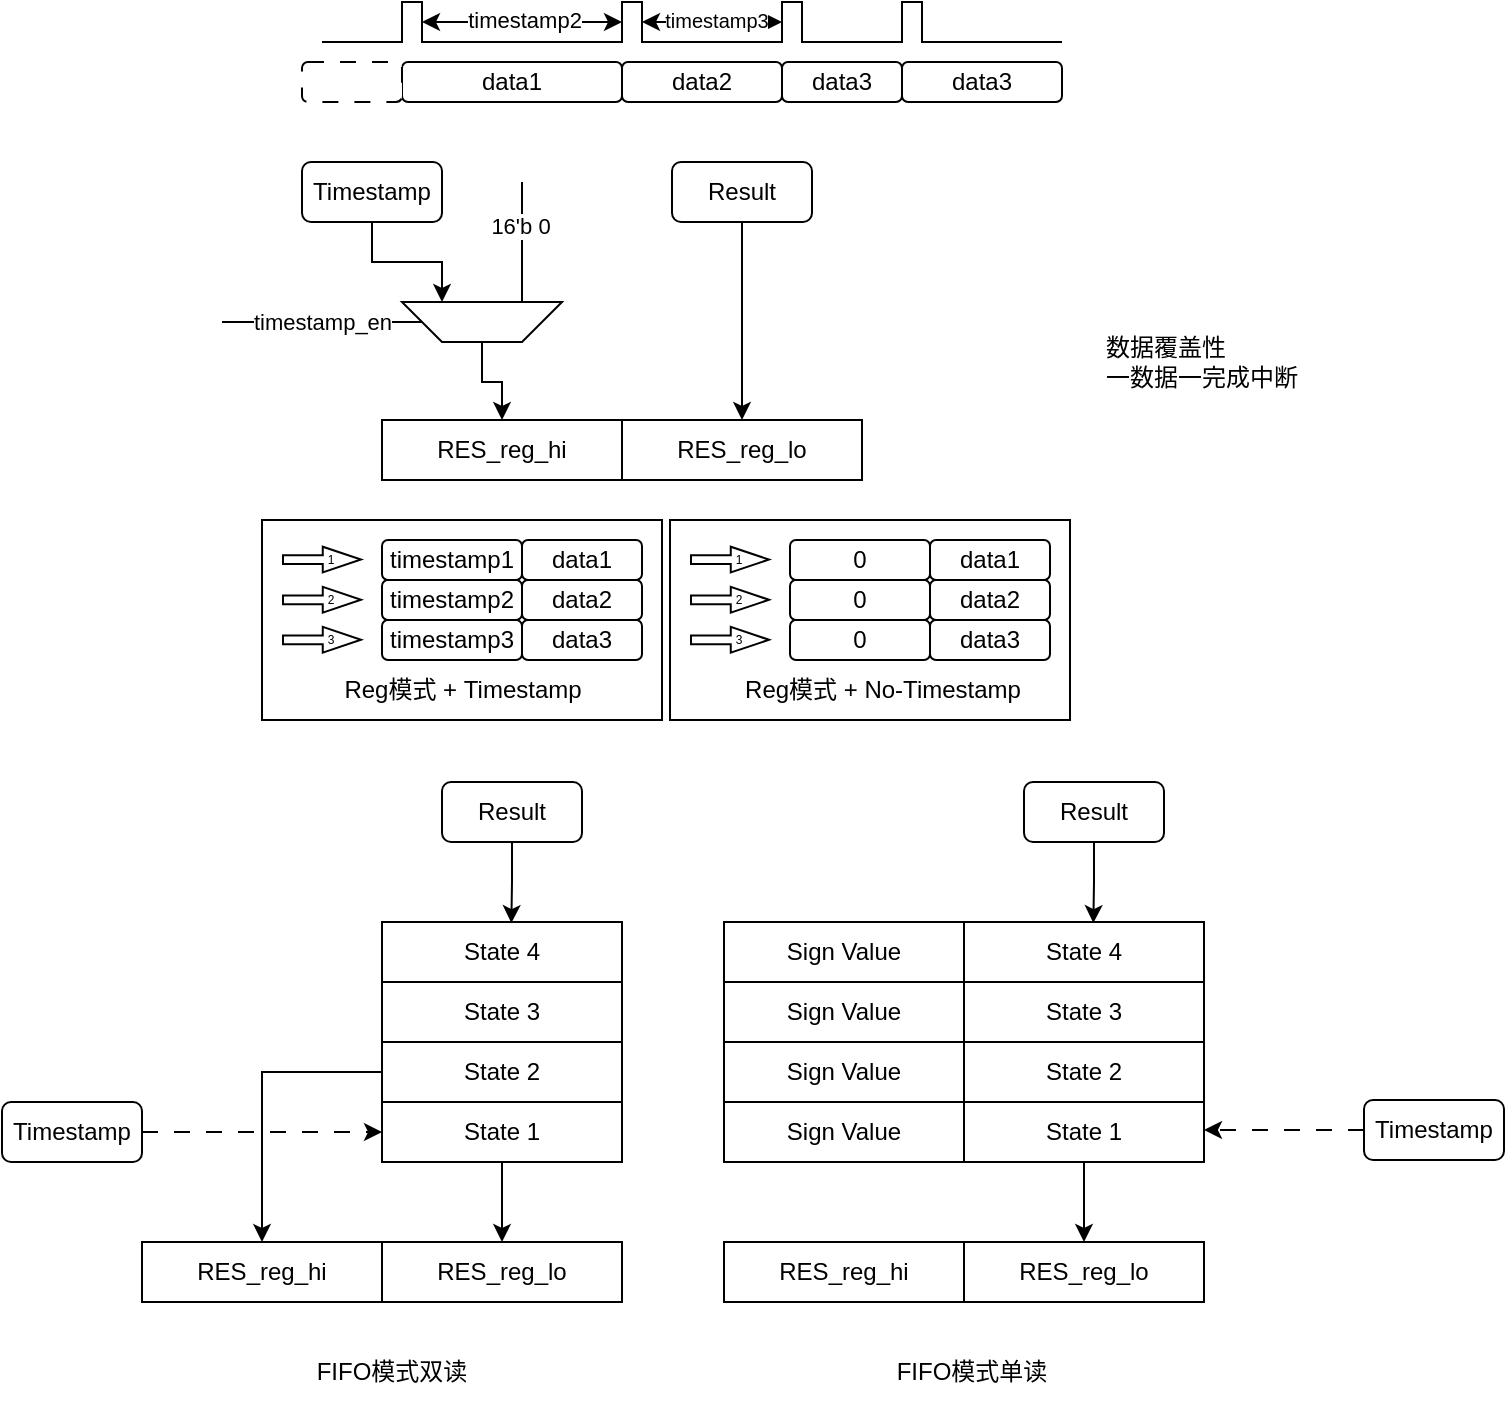 <mxfile version="28.1.2" pages="2">
  <diagram name="第 1 页" id="FtrDkGMrHZfgMd34NGMi">
    <mxGraphModel dx="782" dy="462" grid="1" gridSize="10" guides="1" tooltips="1" connect="1" arrows="1" fold="1" page="1" pageScale="1" pageWidth="827" pageHeight="1169" math="0" shadow="0">
      <root>
        <mxCell id="0" />
        <mxCell id="1" parent="0" />
        <mxCell id="uC3OOLj_UewbeE2SaVF0-59" value="" style="group" vertex="1" connectable="0" parent="1">
          <mxGeometry x="180" y="359" width="404" height="100" as="geometry" />
        </mxCell>
        <mxCell id="uC3OOLj_UewbeE2SaVF0-57" value="" style="rounded=0;whiteSpace=wrap;html=1;" vertex="1" parent="uC3OOLj_UewbeE2SaVF0-59">
          <mxGeometry x="204" width="200" height="100" as="geometry" />
        </mxCell>
        <mxCell id="uC3OOLj_UewbeE2SaVF0-55" value="" style="rounded=0;whiteSpace=wrap;html=1;" vertex="1" parent="uC3OOLj_UewbeE2SaVF0-59">
          <mxGeometry width="200" height="100" as="geometry" />
        </mxCell>
        <mxCell id="uC3OOLj_UewbeE2SaVF0-27" value="data1" style="rounded=1;whiteSpace=wrap;html=1;" vertex="1" parent="uC3OOLj_UewbeE2SaVF0-59">
          <mxGeometry x="130" y="10" width="60" height="20" as="geometry" />
        </mxCell>
        <mxCell id="uC3OOLj_UewbeE2SaVF0-28" value="timestamp1" style="rounded=1;whiteSpace=wrap;html=1;" vertex="1" parent="uC3OOLj_UewbeE2SaVF0-59">
          <mxGeometry x="60" y="10" width="70" height="20" as="geometry" />
        </mxCell>
        <mxCell id="uC3OOLj_UewbeE2SaVF0-29" value="data2" style="rounded=1;whiteSpace=wrap;html=1;" vertex="1" parent="uC3OOLj_UewbeE2SaVF0-59">
          <mxGeometry x="130" y="30" width="60" height="20" as="geometry" />
        </mxCell>
        <mxCell id="uC3OOLj_UewbeE2SaVF0-30" value="timestamp2" style="rounded=1;whiteSpace=wrap;html=1;" vertex="1" parent="uC3OOLj_UewbeE2SaVF0-59">
          <mxGeometry x="60" y="30" width="70" height="20" as="geometry" />
        </mxCell>
        <mxCell id="uC3OOLj_UewbeE2SaVF0-31" value="data3" style="rounded=1;whiteSpace=wrap;html=1;" vertex="1" parent="uC3OOLj_UewbeE2SaVF0-59">
          <mxGeometry x="130" y="50" width="60" height="20" as="geometry" />
        </mxCell>
        <mxCell id="uC3OOLj_UewbeE2SaVF0-32" value="timestamp3" style="rounded=1;whiteSpace=wrap;html=1;" vertex="1" parent="uC3OOLj_UewbeE2SaVF0-59">
          <mxGeometry x="60" y="50" width="70" height="20" as="geometry" />
        </mxCell>
        <mxCell id="uC3OOLj_UewbeE2SaVF0-35" value="" style="shape=flexArrow;endArrow=classic;html=1;rounded=0;width=4.386;endSize=6.04;endWidth=7.476;" edge="1" parent="uC3OOLj_UewbeE2SaVF0-59">
          <mxGeometry width="50" height="50" relative="1" as="geometry">
            <mxPoint x="10" y="19.78" as="sourcePoint" />
            <mxPoint x="50" y="19.78" as="targetPoint" />
          </mxGeometry>
        </mxCell>
        <mxCell id="uC3OOLj_UewbeE2SaVF0-36" value="&lt;font style=&quot;font-size: 6px;&quot;&gt;1&lt;/font&gt;" style="edgeLabel;html=1;align=center;verticalAlign=middle;resizable=0;points=[];labelBackgroundColor=none;" vertex="1" connectable="0" parent="uC3OOLj_UewbeE2SaVF0-35">
          <mxGeometry x="0.204" y="-1" relative="1" as="geometry">
            <mxPoint y="-3" as="offset" />
          </mxGeometry>
        </mxCell>
        <mxCell id="uC3OOLj_UewbeE2SaVF0-37" value="" style="shape=flexArrow;endArrow=classic;html=1;rounded=0;width=4.386;endSize=6.04;endWidth=7.476;" edge="1" parent="uC3OOLj_UewbeE2SaVF0-59">
          <mxGeometry width="50" height="50" relative="1" as="geometry">
            <mxPoint x="10" y="39.89" as="sourcePoint" />
            <mxPoint x="50" y="39.89" as="targetPoint" />
          </mxGeometry>
        </mxCell>
        <mxCell id="uC3OOLj_UewbeE2SaVF0-38" value="&lt;font style=&quot;font-size: 6px;&quot;&gt;2&lt;/font&gt;" style="edgeLabel;html=1;align=center;verticalAlign=middle;resizable=0;points=[];labelBackgroundColor=none;" vertex="1" connectable="0" parent="uC3OOLj_UewbeE2SaVF0-37">
          <mxGeometry x="0.204" y="-1" relative="1" as="geometry">
            <mxPoint y="-3" as="offset" />
          </mxGeometry>
        </mxCell>
        <mxCell id="uC3OOLj_UewbeE2SaVF0-40" value="" style="shape=flexArrow;endArrow=classic;html=1;rounded=0;width=4.386;endSize=6.04;endWidth=7.476;" edge="1" parent="uC3OOLj_UewbeE2SaVF0-59">
          <mxGeometry width="50" height="50" relative="1" as="geometry">
            <mxPoint x="10" y="59.89" as="sourcePoint" />
            <mxPoint x="50" y="59.89" as="targetPoint" />
          </mxGeometry>
        </mxCell>
        <mxCell id="uC3OOLj_UewbeE2SaVF0-41" value="&lt;font style=&quot;font-size: 6px;&quot;&gt;3&lt;/font&gt;" style="edgeLabel;html=1;align=center;verticalAlign=middle;resizable=0;points=[];labelBackgroundColor=none;" vertex="1" connectable="0" parent="uC3OOLj_UewbeE2SaVF0-40">
          <mxGeometry x="0.204" y="-1" relative="1" as="geometry">
            <mxPoint y="-3" as="offset" />
          </mxGeometry>
        </mxCell>
        <mxCell id="uC3OOLj_UewbeE2SaVF0-43" value="data1" style="rounded=1;whiteSpace=wrap;html=1;" vertex="1" parent="uC3OOLj_UewbeE2SaVF0-59">
          <mxGeometry x="334" y="10" width="60" height="20" as="geometry" />
        </mxCell>
        <mxCell id="uC3OOLj_UewbeE2SaVF0-44" value="0" style="rounded=1;whiteSpace=wrap;html=1;" vertex="1" parent="uC3OOLj_UewbeE2SaVF0-59">
          <mxGeometry x="264" y="10" width="70" height="20" as="geometry" />
        </mxCell>
        <mxCell id="uC3OOLj_UewbeE2SaVF0-45" value="data2" style="rounded=1;whiteSpace=wrap;html=1;" vertex="1" parent="uC3OOLj_UewbeE2SaVF0-59">
          <mxGeometry x="334" y="30" width="60" height="20" as="geometry" />
        </mxCell>
        <mxCell id="uC3OOLj_UewbeE2SaVF0-46" value="0" style="rounded=1;whiteSpace=wrap;html=1;" vertex="1" parent="uC3OOLj_UewbeE2SaVF0-59">
          <mxGeometry x="264" y="30" width="70" height="20" as="geometry" />
        </mxCell>
        <mxCell id="uC3OOLj_UewbeE2SaVF0-47" value="data3" style="rounded=1;whiteSpace=wrap;html=1;" vertex="1" parent="uC3OOLj_UewbeE2SaVF0-59">
          <mxGeometry x="334" y="50" width="60" height="20" as="geometry" />
        </mxCell>
        <mxCell id="uC3OOLj_UewbeE2SaVF0-48" value="0" style="rounded=1;whiteSpace=wrap;html=1;" vertex="1" parent="uC3OOLj_UewbeE2SaVF0-59">
          <mxGeometry x="264" y="50" width="70" height="20" as="geometry" />
        </mxCell>
        <mxCell id="uC3OOLj_UewbeE2SaVF0-49" value="" style="shape=flexArrow;endArrow=classic;html=1;rounded=0;width=4.386;endSize=6.04;endWidth=7.476;" edge="1" parent="uC3OOLj_UewbeE2SaVF0-59">
          <mxGeometry width="50" height="50" relative="1" as="geometry">
            <mxPoint x="214" y="19.78" as="sourcePoint" />
            <mxPoint x="254" y="19.78" as="targetPoint" />
          </mxGeometry>
        </mxCell>
        <mxCell id="uC3OOLj_UewbeE2SaVF0-50" value="&lt;font style=&quot;font-size: 6px;&quot;&gt;1&lt;/font&gt;" style="edgeLabel;html=1;align=center;verticalAlign=middle;resizable=0;points=[];labelBackgroundColor=none;" vertex="1" connectable="0" parent="uC3OOLj_UewbeE2SaVF0-49">
          <mxGeometry x="0.204" y="-1" relative="1" as="geometry">
            <mxPoint y="-3" as="offset" />
          </mxGeometry>
        </mxCell>
        <mxCell id="uC3OOLj_UewbeE2SaVF0-51" value="" style="shape=flexArrow;endArrow=classic;html=1;rounded=0;width=4.386;endSize=6.04;endWidth=7.476;" edge="1" parent="uC3OOLj_UewbeE2SaVF0-59">
          <mxGeometry width="50" height="50" relative="1" as="geometry">
            <mxPoint x="214" y="39.89" as="sourcePoint" />
            <mxPoint x="254" y="39.89" as="targetPoint" />
          </mxGeometry>
        </mxCell>
        <mxCell id="uC3OOLj_UewbeE2SaVF0-52" value="&lt;font style=&quot;font-size: 6px;&quot;&gt;2&lt;/font&gt;" style="edgeLabel;html=1;align=center;verticalAlign=middle;resizable=0;points=[];labelBackgroundColor=none;" vertex="1" connectable="0" parent="uC3OOLj_UewbeE2SaVF0-51">
          <mxGeometry x="0.204" y="-1" relative="1" as="geometry">
            <mxPoint y="-3" as="offset" />
          </mxGeometry>
        </mxCell>
        <mxCell id="uC3OOLj_UewbeE2SaVF0-53" value="" style="shape=flexArrow;endArrow=classic;html=1;rounded=0;width=4.386;endSize=6.04;endWidth=7.476;" edge="1" parent="uC3OOLj_UewbeE2SaVF0-59">
          <mxGeometry width="50" height="50" relative="1" as="geometry">
            <mxPoint x="214" y="59.89" as="sourcePoint" />
            <mxPoint x="254" y="59.89" as="targetPoint" />
          </mxGeometry>
        </mxCell>
        <mxCell id="uC3OOLj_UewbeE2SaVF0-54" value="&lt;font style=&quot;font-size: 6px;&quot;&gt;3&lt;/font&gt;" style="edgeLabel;html=1;align=center;verticalAlign=middle;resizable=0;points=[];labelBackgroundColor=none;" vertex="1" connectable="0" parent="uC3OOLj_UewbeE2SaVF0-53">
          <mxGeometry x="0.204" y="-1" relative="1" as="geometry">
            <mxPoint y="-3" as="offset" />
          </mxGeometry>
        </mxCell>
        <mxCell id="uC3OOLj_UewbeE2SaVF0-56" value="Reg模式 + Timestamp" style="text;html=1;align=center;verticalAlign=middle;resizable=0;points=[];autosize=1;strokeColor=none;fillColor=none;" vertex="1" parent="uC3OOLj_UewbeE2SaVF0-59">
          <mxGeometry x="30" y="70" width="140" height="30" as="geometry" />
        </mxCell>
        <mxCell id="uC3OOLj_UewbeE2SaVF0-58" value="Reg模式 + No-Timestamp" style="text;html=1;align=center;verticalAlign=middle;resizable=0;points=[];autosize=1;strokeColor=none;fillColor=none;" vertex="1" parent="uC3OOLj_UewbeE2SaVF0-59">
          <mxGeometry x="230" y="70" width="160" height="30" as="geometry" />
        </mxCell>
        <mxCell id="uC3OOLj_UewbeE2SaVF0-60" value="" style="group" vertex="1" connectable="0" parent="1">
          <mxGeometry x="200" y="100" width="380" height="50" as="geometry" />
        </mxCell>
        <mxCell id="uC3OOLj_UewbeE2SaVF0-19" value="data1" style="rounded=1;whiteSpace=wrap;html=1;" vertex="1" parent="uC3OOLj_UewbeE2SaVF0-60">
          <mxGeometry x="50" y="30" width="110" height="20" as="geometry" />
        </mxCell>
        <mxCell id="uC3OOLj_UewbeE2SaVF0-20" value="data2" style="rounded=1;whiteSpace=wrap;html=1;" vertex="1" parent="uC3OOLj_UewbeE2SaVF0-60">
          <mxGeometry x="160" y="30" width="80" height="20" as="geometry" />
        </mxCell>
        <mxCell id="uC3OOLj_UewbeE2SaVF0-21" value="data3" style="rounded=1;whiteSpace=wrap;html=1;" vertex="1" parent="uC3OOLj_UewbeE2SaVF0-60">
          <mxGeometry x="240" y="30" width="60" height="20" as="geometry" />
        </mxCell>
        <mxCell id="uC3OOLj_UewbeE2SaVF0-22" value="&lt;div&gt;data3&lt;/div&gt;" style="rounded=1;whiteSpace=wrap;html=1;" vertex="1" parent="uC3OOLj_UewbeE2SaVF0-60">
          <mxGeometry x="300" y="30" width="80" height="20" as="geometry" />
        </mxCell>
        <mxCell id="uC3OOLj_UewbeE2SaVF0-23" value="" style="endArrow=none;html=1;rounded=0;" edge="1" parent="uC3OOLj_UewbeE2SaVF0-60">
          <mxGeometry width="50" height="50" relative="1" as="geometry">
            <mxPoint x="10" y="20" as="sourcePoint" />
            <mxPoint x="380" y="20" as="targetPoint" />
            <Array as="points">
              <mxPoint x="50" y="20" />
              <mxPoint x="50" />
              <mxPoint x="60" />
              <mxPoint x="60" y="20" />
              <mxPoint x="160" y="20" />
              <mxPoint x="160" />
              <mxPoint x="170" />
              <mxPoint x="170" y="20" />
              <mxPoint x="240" y="20" />
              <mxPoint x="240" />
              <mxPoint x="250" />
              <mxPoint x="250" y="20" />
              <mxPoint x="300" y="20" />
              <mxPoint x="300" />
              <mxPoint x="310" />
              <mxPoint x="310" y="20" />
            </Array>
          </mxGeometry>
        </mxCell>
        <mxCell id="uC3OOLj_UewbeE2SaVF0-24" value="" style="rounded=1;whiteSpace=wrap;html=1;dashed=1;dashPattern=8 8;" vertex="1" parent="uC3OOLj_UewbeE2SaVF0-60">
          <mxGeometry y="30" width="50" height="20" as="geometry" />
        </mxCell>
        <mxCell id="uC3OOLj_UewbeE2SaVF0-25" value="" style="endArrow=classic;startArrow=classic;html=1;rounded=0;" edge="1" parent="uC3OOLj_UewbeE2SaVF0-60">
          <mxGeometry width="50" height="50" relative="1" as="geometry">
            <mxPoint x="60" y="10" as="sourcePoint" />
            <mxPoint x="160" y="10" as="targetPoint" />
          </mxGeometry>
        </mxCell>
        <mxCell id="uC3OOLj_UewbeE2SaVF0-26" value="timestamp2" style="edgeLabel;html=1;align=center;verticalAlign=middle;resizable=0;points=[];" vertex="1" connectable="0" parent="uC3OOLj_UewbeE2SaVF0-25">
          <mxGeometry x="0.084" relative="1" as="geometry">
            <mxPoint x="-3" y="-1" as="offset" />
          </mxGeometry>
        </mxCell>
        <mxCell id="uC3OOLj_UewbeE2SaVF0-33" value="" style="endArrow=classic;startArrow=classic;html=1;rounded=0;" edge="1" parent="uC3OOLj_UewbeE2SaVF0-60">
          <mxGeometry width="50" height="50" relative="1" as="geometry">
            <mxPoint x="170" y="10" as="sourcePoint" />
            <mxPoint x="240" y="10" as="targetPoint" />
            <Array as="points">
              <mxPoint x="210" y="10" />
            </Array>
          </mxGeometry>
        </mxCell>
        <mxCell id="uC3OOLj_UewbeE2SaVF0-34" value="&lt;font style=&quot;font-size: 10px;&quot;&gt;timestamp3&lt;/font&gt;" style="edgeLabel;html=1;align=center;verticalAlign=middle;resizable=0;points=[];" vertex="1" connectable="0" parent="uC3OOLj_UewbeE2SaVF0-33">
          <mxGeometry x="0.084" relative="1" as="geometry">
            <mxPoint x="-1" y="-1" as="offset" />
          </mxGeometry>
        </mxCell>
        <mxCell id="uC3OOLj_UewbeE2SaVF0-61" value="&lt;div&gt;RES_reg_hi&lt;/div&gt;" style="rounded=0;whiteSpace=wrap;html=1;" vertex="1" parent="1">
          <mxGeometry x="240" y="309" width="120" height="30" as="geometry" />
        </mxCell>
        <mxCell id="uC3OOLj_UewbeE2SaVF0-62" value="&lt;div&gt;RES_reg_lo&lt;/div&gt;" style="rounded=0;whiteSpace=wrap;html=1;" vertex="1" parent="1">
          <mxGeometry x="360" y="309" width="120" height="30" as="geometry" />
        </mxCell>
        <mxCell id="uC3OOLj_UewbeE2SaVF0-68" style="edgeStyle=orthogonalEdgeStyle;rounded=0;orthogonalLoop=1;jettySize=auto;html=1;entryX=0.75;entryY=1;entryDx=0;entryDy=0;" edge="1" parent="1" source="uC3OOLj_UewbeE2SaVF0-64" target="uC3OOLj_UewbeE2SaVF0-67">
          <mxGeometry relative="1" as="geometry" />
        </mxCell>
        <mxCell id="uC3OOLj_UewbeE2SaVF0-64" value="Timestamp" style="rounded=1;whiteSpace=wrap;html=1;" vertex="1" parent="1">
          <mxGeometry x="200" y="180" width="70" height="30" as="geometry" />
        </mxCell>
        <mxCell id="uC3OOLj_UewbeE2SaVF0-77" style="edgeStyle=orthogonalEdgeStyle;rounded=0;orthogonalLoop=1;jettySize=auto;html=1;entryX=0.5;entryY=0;entryDx=0;entryDy=0;" edge="1" parent="1" source="uC3OOLj_UewbeE2SaVF0-66" target="uC3OOLj_UewbeE2SaVF0-62">
          <mxGeometry relative="1" as="geometry" />
        </mxCell>
        <mxCell id="uC3OOLj_UewbeE2SaVF0-66" value="Result" style="rounded=1;whiteSpace=wrap;html=1;" vertex="1" parent="1">
          <mxGeometry x="385" y="180" width="70" height="30" as="geometry" />
        </mxCell>
        <mxCell id="uC3OOLj_UewbeE2SaVF0-71" style="edgeStyle=orthogonalEdgeStyle;rounded=0;orthogonalLoop=1;jettySize=auto;html=1;entryX=0.5;entryY=0;entryDx=0;entryDy=0;" edge="1" parent="1" source="uC3OOLj_UewbeE2SaVF0-67" target="uC3OOLj_UewbeE2SaVF0-61">
          <mxGeometry relative="1" as="geometry" />
        </mxCell>
        <mxCell id="uC3OOLj_UewbeE2SaVF0-67" value="" style="shape=trapezoid;perimeter=trapezoidPerimeter;whiteSpace=wrap;html=1;fixedSize=1;rotation=-180;" vertex="1" parent="1">
          <mxGeometry x="250" y="250" width="80" height="20" as="geometry" />
        </mxCell>
        <mxCell id="uC3OOLj_UewbeE2SaVF0-69" value="" style="endArrow=none;html=1;rounded=0;exitX=0.25;exitY=1;exitDx=0;exitDy=0;" edge="1" parent="1" source="uC3OOLj_UewbeE2SaVF0-67">
          <mxGeometry width="50" height="50" relative="1" as="geometry">
            <mxPoint x="280" y="240" as="sourcePoint" />
            <mxPoint x="310" y="190" as="targetPoint" />
          </mxGeometry>
        </mxCell>
        <mxCell id="uC3OOLj_UewbeE2SaVF0-70" value="16&#39;b 0" style="edgeLabel;html=1;align=center;verticalAlign=middle;resizable=0;points=[];" vertex="1" connectable="0" parent="uC3OOLj_UewbeE2SaVF0-69">
          <mxGeometry x="0.273" y="1" relative="1" as="geometry">
            <mxPoint as="offset" />
          </mxGeometry>
        </mxCell>
        <mxCell id="uC3OOLj_UewbeE2SaVF0-72" value="" style="endArrow=none;html=1;rounded=0;entryX=1;entryY=0.5;entryDx=0;entryDy=0;" edge="1" parent="1" target="uC3OOLj_UewbeE2SaVF0-67">
          <mxGeometry width="50" height="50" relative="1" as="geometry">
            <mxPoint x="160" y="260" as="sourcePoint" />
            <mxPoint x="310" y="270" as="targetPoint" />
          </mxGeometry>
        </mxCell>
        <mxCell id="uC3OOLj_UewbeE2SaVF0-73" value="timestamp_en" style="edgeLabel;html=1;align=center;verticalAlign=middle;resizable=0;points=[];" vertex="1" connectable="0" parent="uC3OOLj_UewbeE2SaVF0-72">
          <mxGeometry x="-0.19" y="-1" relative="1" as="geometry">
            <mxPoint x="9" y="-1" as="offset" />
          </mxGeometry>
        </mxCell>
        <mxCell id="uC3OOLj_UewbeE2SaVF0-78" value="&lt;div&gt;数据覆盖性&lt;/div&gt;&lt;div&gt;一数据一完成中断&lt;/div&gt;" style="text;html=1;align=left;verticalAlign=middle;resizable=0;points=[];autosize=1;strokeColor=none;fillColor=none;" vertex="1" parent="1">
          <mxGeometry x="600" y="260" width="120" height="40" as="geometry" />
        </mxCell>
        <mxCell id="uC3OOLj_UewbeE2SaVF0-79" value="State 4" style="rounded=0;whiteSpace=wrap;html=1;" vertex="1" parent="1">
          <mxGeometry x="240" y="560" width="120" height="30" as="geometry" />
        </mxCell>
        <mxCell id="uC3OOLj_UewbeE2SaVF0-80" value="State 3" style="rounded=0;whiteSpace=wrap;html=1;" vertex="1" parent="1">
          <mxGeometry x="240" y="590" width="120" height="30" as="geometry" />
        </mxCell>
        <mxCell id="uC3OOLj_UewbeE2SaVF0-87" style="edgeStyle=orthogonalEdgeStyle;rounded=0;orthogonalLoop=1;jettySize=auto;html=1;entryX=0.5;entryY=0;entryDx=0;entryDy=0;" edge="1" parent="1" source="uC3OOLj_UewbeE2SaVF0-81" target="uC3OOLj_UewbeE2SaVF0-84">
          <mxGeometry relative="1" as="geometry">
            <Array as="points">
              <mxPoint x="180" y="635" />
            </Array>
          </mxGeometry>
        </mxCell>
        <mxCell id="uC3OOLj_UewbeE2SaVF0-81" value="State 2" style="rounded=0;whiteSpace=wrap;html=1;" vertex="1" parent="1">
          <mxGeometry x="240" y="620" width="120" height="30" as="geometry" />
        </mxCell>
        <mxCell id="uC3OOLj_UewbeE2SaVF0-88" style="edgeStyle=orthogonalEdgeStyle;rounded=0;orthogonalLoop=1;jettySize=auto;html=1;entryX=0.5;entryY=0;entryDx=0;entryDy=0;" edge="1" parent="1" source="uC3OOLj_UewbeE2SaVF0-82" target="uC3OOLj_UewbeE2SaVF0-83">
          <mxGeometry relative="1" as="geometry" />
        </mxCell>
        <mxCell id="uC3OOLj_UewbeE2SaVF0-82" value="State 1" style="rounded=0;whiteSpace=wrap;html=1;" vertex="1" parent="1">
          <mxGeometry x="240" y="650" width="120" height="30" as="geometry" />
        </mxCell>
        <mxCell id="uC3OOLj_UewbeE2SaVF0-83" value="&lt;div&gt;RES_reg_lo&lt;/div&gt;" style="rounded=0;whiteSpace=wrap;html=1;" vertex="1" parent="1">
          <mxGeometry x="240" y="720" width="120" height="30" as="geometry" />
        </mxCell>
        <mxCell id="uC3OOLj_UewbeE2SaVF0-84" value="&lt;div&gt;RES_reg_hi&lt;/div&gt;" style="rounded=0;whiteSpace=wrap;html=1;" vertex="1" parent="1">
          <mxGeometry x="120" y="720" width="120" height="30" as="geometry" />
        </mxCell>
        <mxCell id="uC3OOLj_UewbeE2SaVF0-86" style="edgeStyle=orthogonalEdgeStyle;rounded=0;orthogonalLoop=1;jettySize=auto;html=1;entryX=0;entryY=0.5;entryDx=0;entryDy=0;dashed=1;dashPattern=8 8;" edge="1" parent="1" source="uC3OOLj_UewbeE2SaVF0-85" target="uC3OOLj_UewbeE2SaVF0-82">
          <mxGeometry relative="1" as="geometry" />
        </mxCell>
        <mxCell id="uC3OOLj_UewbeE2SaVF0-85" value="Timestamp" style="rounded=1;whiteSpace=wrap;html=1;" vertex="1" parent="1">
          <mxGeometry x="50" y="650" width="70" height="30" as="geometry" />
        </mxCell>
        <mxCell id="uC3OOLj_UewbeE2SaVF0-89" value="Result" style="rounded=1;whiteSpace=wrap;html=1;" vertex="1" parent="1">
          <mxGeometry x="270" y="490" width="70" height="30" as="geometry" />
        </mxCell>
        <mxCell id="uC3OOLj_UewbeE2SaVF0-90" style="edgeStyle=orthogonalEdgeStyle;rounded=0;orthogonalLoop=1;jettySize=auto;html=1;entryX=0.539;entryY=0.018;entryDx=0;entryDy=0;entryPerimeter=0;" edge="1" parent="1" source="uC3OOLj_UewbeE2SaVF0-89" target="uC3OOLj_UewbeE2SaVF0-79">
          <mxGeometry relative="1" as="geometry" />
        </mxCell>
        <mxCell id="uC3OOLj_UewbeE2SaVF0-91" value="State 4" style="rounded=0;whiteSpace=wrap;html=1;" vertex="1" parent="1">
          <mxGeometry x="531" y="560" width="120" height="30" as="geometry" />
        </mxCell>
        <mxCell id="uC3OOLj_UewbeE2SaVF0-92" value="State 3" style="rounded=0;whiteSpace=wrap;html=1;" vertex="1" parent="1">
          <mxGeometry x="531" y="590" width="120" height="30" as="geometry" />
        </mxCell>
        <mxCell id="uC3OOLj_UewbeE2SaVF0-94" value="State 2" style="rounded=0;whiteSpace=wrap;html=1;" vertex="1" parent="1">
          <mxGeometry x="531" y="620" width="120" height="30" as="geometry" />
        </mxCell>
        <mxCell id="uC3OOLj_UewbeE2SaVF0-95" style="edgeStyle=orthogonalEdgeStyle;rounded=0;orthogonalLoop=1;jettySize=auto;html=1;entryX=0.5;entryY=0;entryDx=0;entryDy=0;" edge="1" parent="1" source="uC3OOLj_UewbeE2SaVF0-96" target="uC3OOLj_UewbeE2SaVF0-97">
          <mxGeometry relative="1" as="geometry" />
        </mxCell>
        <mxCell id="uC3OOLj_UewbeE2SaVF0-96" value="State 1" style="rounded=0;whiteSpace=wrap;html=1;" vertex="1" parent="1">
          <mxGeometry x="531" y="650" width="120" height="30" as="geometry" />
        </mxCell>
        <mxCell id="uC3OOLj_UewbeE2SaVF0-97" value="&lt;div&gt;RES_reg_lo&lt;/div&gt;" style="rounded=0;whiteSpace=wrap;html=1;" vertex="1" parent="1">
          <mxGeometry x="531" y="720" width="120" height="30" as="geometry" />
        </mxCell>
        <mxCell id="uC3OOLj_UewbeE2SaVF0-98" value="&lt;div&gt;RES_reg_hi&lt;/div&gt;" style="rounded=0;whiteSpace=wrap;html=1;" vertex="1" parent="1">
          <mxGeometry x="411" y="720" width="120" height="30" as="geometry" />
        </mxCell>
        <mxCell id="uC3OOLj_UewbeE2SaVF0-99" style="edgeStyle=orthogonalEdgeStyle;rounded=0;orthogonalLoop=1;jettySize=auto;html=1;entryX=1;entryY=0.5;entryDx=0;entryDy=0;exitX=0;exitY=0.5;exitDx=0;exitDy=0;dashed=1;dashPattern=8 8;" edge="1" parent="1" source="uC3OOLj_UewbeE2SaVF0-100">
          <mxGeometry relative="1" as="geometry">
            <mxPoint x="511" y="729" as="sourcePoint" />
            <mxPoint x="651" y="664" as="targetPoint" />
          </mxGeometry>
        </mxCell>
        <mxCell id="uC3OOLj_UewbeE2SaVF0-100" value="Timestamp" style="rounded=1;whiteSpace=wrap;html=1;" vertex="1" parent="1">
          <mxGeometry x="731" y="649" width="70" height="30" as="geometry" />
        </mxCell>
        <mxCell id="uC3OOLj_UewbeE2SaVF0-101" value="Result" style="rounded=1;whiteSpace=wrap;html=1;" vertex="1" parent="1">
          <mxGeometry x="561" y="490" width="70" height="30" as="geometry" />
        </mxCell>
        <mxCell id="uC3OOLj_UewbeE2SaVF0-102" style="edgeStyle=orthogonalEdgeStyle;rounded=0;orthogonalLoop=1;jettySize=auto;html=1;entryX=0.539;entryY=0.018;entryDx=0;entryDy=0;entryPerimeter=0;" edge="1" parent="1" source="uC3OOLj_UewbeE2SaVF0-101" target="uC3OOLj_UewbeE2SaVF0-91">
          <mxGeometry relative="1" as="geometry" />
        </mxCell>
        <mxCell id="uC3OOLj_UewbeE2SaVF0-105" value="Sign Value" style="rounded=0;whiteSpace=wrap;html=1;" vertex="1" parent="1">
          <mxGeometry x="411" y="650" width="120" height="30" as="geometry" />
        </mxCell>
        <mxCell id="uC3OOLj_UewbeE2SaVF0-106" value="Sign Value" style="rounded=0;whiteSpace=wrap;html=1;" vertex="1" parent="1">
          <mxGeometry x="411" y="620" width="120" height="30" as="geometry" />
        </mxCell>
        <mxCell id="uC3OOLj_UewbeE2SaVF0-107" value="Sign Value" style="rounded=0;whiteSpace=wrap;html=1;" vertex="1" parent="1">
          <mxGeometry x="411" y="590" width="120" height="30" as="geometry" />
        </mxCell>
        <mxCell id="uC3OOLj_UewbeE2SaVF0-108" value="Sign Value" style="rounded=0;whiteSpace=wrap;html=1;" vertex="1" parent="1">
          <mxGeometry x="411" y="560" width="120" height="30" as="geometry" />
        </mxCell>
        <mxCell id="Qxj7qNeNBBevZUPc40i1-1" value="FIFO模式双读" style="text;strokeColor=none;align=center;fillColor=none;html=1;verticalAlign=middle;whiteSpace=wrap;rounded=0;" vertex="1" parent="1">
          <mxGeometry x="200" y="770" width="90" height="30" as="geometry" />
        </mxCell>
        <mxCell id="Qxj7qNeNBBevZUPc40i1-2" value="FIFO模式单读" style="text;strokeColor=none;align=center;fillColor=none;html=1;verticalAlign=middle;whiteSpace=wrap;rounded=0;" vertex="1" parent="1">
          <mxGeometry x="490" y="770" width="90" height="30" as="geometry" />
        </mxCell>
      </root>
    </mxGraphModel>
  </diagram>
  <diagram id="iYLO-TkoYX4EtcSH__Pb" name="第 2 页">
    <mxGraphModel dx="1029" dy="607" grid="1" gridSize="10" guides="1" tooltips="1" connect="1" arrows="1" fold="1" page="1" pageScale="1" pageWidth="827" pageHeight="1169" math="0" shadow="0">
      <root>
        <mxCell id="0" />
        <mxCell id="1" parent="0" />
        <mxCell id="UNcK4U24kkvu72K8W5xC-58" value="" style="rounded=1;whiteSpace=wrap;html=1;fillColor=#d5e8d4;strokeColor=#82b366;dashed=1;dashPattern=8 8;" vertex="1" parent="1">
          <mxGeometry x="603" y="629.5" width="174" height="110" as="geometry" />
        </mxCell>
        <mxCell id="UNcK4U24kkvu72K8W5xC-40" value="" style="rounded=1;whiteSpace=wrap;html=1;fillColor=#f9f7ed;strokeColor=#36393d;" vertex="1" parent="1">
          <mxGeometry x="421" y="635" width="160" height="135" as="geometry" />
        </mxCell>
        <mxCell id="UNcK4U24kkvu72K8W5xC-24" value="" style="rounded=1;whiteSpace=wrap;html=1;fillColor=#dae8fc;strokeColor=#6c8ebf;" vertex="1" parent="1">
          <mxGeometry x="112" y="580" width="225" height="150" as="geometry" />
        </mxCell>
        <mxCell id="UNcK4U24kkvu72K8W5xC-2" value="" style="rounded=1;whiteSpace=wrap;html=1;" vertex="1" parent="1">
          <mxGeometry x="456" y="356" width="290" height="70" as="geometry" />
        </mxCell>
        <mxCell id="UNcK4U24kkvu72K8W5xC-1" value="" style="rounded=1;whiteSpace=wrap;html=1;" vertex="1" parent="1">
          <mxGeometry x="456" y="286" width="290" height="70" as="geometry" />
        </mxCell>
        <mxCell id="LHMINHtjMXccwr3irWXT-1" value="" style="endArrow=none;html=1;rounded=0;" edge="1" parent="1">
          <mxGeometry width="50" height="50" relative="1" as="geometry">
            <mxPoint x="34" y="50" as="sourcePoint" />
            <mxPoint x="154" y="50" as="targetPoint" />
            <Array as="points">
              <mxPoint x="84" y="50" />
              <mxPoint x="84" y="30" />
              <mxPoint x="94" y="30" />
              <mxPoint x="94" y="50" />
              <mxPoint x="144" y="50" />
              <mxPoint x="144" y="30" />
              <mxPoint x="154" y="30" />
              <mxPoint x="154" y="50" />
            </Array>
          </mxGeometry>
        </mxCell>
        <mxCell id="LHMINHtjMXccwr3irWXT-2" value="D1" style="rounded=1;whiteSpace=wrap;html=1;fillColor=#dae8fc;strokeColor=#6c8ebf;" vertex="1" parent="1">
          <mxGeometry x="84" y="60" width="60" height="20" as="geometry" />
        </mxCell>
        <mxCell id="LHMINHtjMXccwr3irWXT-3" value="D2" style="rounded=1;whiteSpace=wrap;html=1;fillColor=#d5e8d4;strokeColor=#82b366;" vertex="1" parent="1">
          <mxGeometry x="144" y="60" width="60" height="20" as="geometry" />
        </mxCell>
        <mxCell id="LHMINHtjMXccwr3irWXT-4" value="D3" style="rounded=1;whiteSpace=wrap;html=1;fillColor=#d5e8d4;strokeColor=#82b366;" vertex="1" parent="1">
          <mxGeometry x="204" y="60" width="60" height="20" as="geometry" />
        </mxCell>
        <mxCell id="LHMINHtjMXccwr3irWXT-5" value="" style="endArrow=none;html=1;rounded=0;" edge="1" parent="1">
          <mxGeometry width="50" height="50" relative="1" as="geometry">
            <mxPoint x="154" y="50" as="sourcePoint" />
            <mxPoint x="274" y="50" as="targetPoint" />
            <Array as="points">
              <mxPoint x="204" y="50" />
              <mxPoint x="204" y="30" />
              <mxPoint x="214" y="30" />
              <mxPoint x="214" y="50" />
              <mxPoint x="264" y="50" />
              <mxPoint x="264" y="30" />
              <mxPoint x="274" y="30" />
              <mxPoint x="274" y="50" />
            </Array>
          </mxGeometry>
        </mxCell>
        <mxCell id="LHMINHtjMXccwr3irWXT-6" value="D4" style="rounded=1;whiteSpace=wrap;html=1;fillColor=#d5e8d4;strokeColor=#82b366;" vertex="1" parent="1">
          <mxGeometry x="264" y="60" width="60" height="20" as="geometry" />
        </mxCell>
        <mxCell id="LHMINHtjMXccwr3irWXT-7" value="" style="endArrow=none;html=1;rounded=0;" edge="1" parent="1">
          <mxGeometry width="50" height="50" relative="1" as="geometry">
            <mxPoint x="274" y="50" as="sourcePoint" />
            <mxPoint x="394" y="50" as="targetPoint" />
            <Array as="points">
              <mxPoint x="324" y="50" />
              <mxPoint x="324" y="30" />
              <mxPoint x="334" y="30" />
              <mxPoint x="334" y="50" />
              <mxPoint x="384" y="50" />
              <mxPoint x="384" y="30" />
              <mxPoint x="394" y="30" />
              <mxPoint x="394" y="50" />
            </Array>
          </mxGeometry>
        </mxCell>
        <mxCell id="LHMINHtjMXccwr3irWXT-8" value="D5" style="rounded=1;whiteSpace=wrap;html=1;fillColor=#e1d5e7;strokeColor=#9673a6;" vertex="1" parent="1">
          <mxGeometry x="324" y="60" width="60" height="20" as="geometry" />
        </mxCell>
        <mxCell id="LHMINHtjMXccwr3irWXT-9" value="D6" style="rounded=1;whiteSpace=wrap;html=1;fillColor=#f8cecc;strokeColor=#b85450;" vertex="1" parent="1">
          <mxGeometry x="384" y="60" width="60" height="20" as="geometry" />
        </mxCell>
        <mxCell id="LHMINHtjMXccwr3irWXT-10" value="D7" style="rounded=1;whiteSpace=wrap;html=1;fillColor=#f8cecc;strokeColor=#b85450;" vertex="1" parent="1">
          <mxGeometry x="444" y="60" width="60" height="20" as="geometry" />
        </mxCell>
        <mxCell id="LHMINHtjMXccwr3irWXT-11" value="" style="endArrow=none;html=1;rounded=0;" edge="1" parent="1">
          <mxGeometry width="50" height="50" relative="1" as="geometry">
            <mxPoint x="394" y="50" as="sourcePoint" />
            <mxPoint x="514" y="50" as="targetPoint" />
            <Array as="points">
              <mxPoint x="444" y="50" />
              <mxPoint x="444" y="30" />
              <mxPoint x="454" y="30" />
              <mxPoint x="454" y="50" />
              <mxPoint x="504" y="50" />
              <mxPoint x="504" y="30" />
              <mxPoint x="514" y="30" />
              <mxPoint x="514" y="50" />
            </Array>
          </mxGeometry>
        </mxCell>
        <mxCell id="LHMINHtjMXccwr3irWXT-12" value="D8" style="rounded=1;whiteSpace=wrap;html=1;fillColor=#dae8fc;strokeColor=#6c8ebf;" vertex="1" parent="1">
          <mxGeometry x="504" y="60" width="60" height="20" as="geometry" />
        </mxCell>
        <mxCell id="LHMINHtjMXccwr3irWXT-13" value="" style="endArrow=none;html=1;rounded=0;" edge="1" parent="1">
          <mxGeometry width="50" height="50" relative="1" as="geometry">
            <mxPoint x="514" y="50" as="sourcePoint" />
            <mxPoint x="634" y="50" as="targetPoint" />
            <Array as="points">
              <mxPoint x="564" y="50" />
              <mxPoint x="564" y="30" />
              <mxPoint x="574" y="30" />
              <mxPoint x="574" y="50" />
              <mxPoint x="624" y="50" />
              <mxPoint x="624" y="30" />
              <mxPoint x="634" y="30" />
              <mxPoint x="634" y="50" />
            </Array>
          </mxGeometry>
        </mxCell>
        <mxCell id="LHMINHtjMXccwr3irWXT-14" value="D9" style="rounded=1;whiteSpace=wrap;html=1;fillColor=#d5e8d4;strokeColor=#82b366;" vertex="1" parent="1">
          <mxGeometry x="564" y="60" width="60" height="20" as="geometry" />
        </mxCell>
        <mxCell id="LHMINHtjMXccwr3irWXT-15" value="D10" style="rounded=1;whiteSpace=wrap;html=1;fillColor=#d5e8d4;strokeColor=#82b366;" vertex="1" parent="1">
          <mxGeometry x="624" y="60" width="60" height="20" as="geometry" />
        </mxCell>
        <mxCell id="LHMINHtjMXccwr3irWXT-16" value="D11" style="rounded=1;whiteSpace=wrap;html=1;fillColor=#d5e8d4;strokeColor=#82b366;" vertex="1" parent="1">
          <mxGeometry x="684" y="60" width="60" height="20" as="geometry" />
        </mxCell>
        <mxCell id="LHMINHtjMXccwr3irWXT-17" value="" style="endArrow=none;html=1;rounded=0;" edge="1" parent="1">
          <mxGeometry width="50" height="50" relative="1" as="geometry">
            <mxPoint x="634" y="50" as="sourcePoint" />
            <mxPoint x="754" y="50" as="targetPoint" />
            <Array as="points">
              <mxPoint x="684" y="50" />
              <mxPoint x="684" y="30" />
              <mxPoint x="694" y="30" />
              <mxPoint x="694" y="50" />
              <mxPoint x="744" y="50" />
              <mxPoint x="744" y="30" />
              <mxPoint x="754" y="30" />
              <mxPoint x="754" y="50" />
              <mxPoint x="804" y="50" />
            </Array>
          </mxGeometry>
        </mxCell>
        <mxCell id="LHMINHtjMXccwr3irWXT-18" value="D12" style="rounded=1;whiteSpace=wrap;html=1;fillColor=#d5e8d4;strokeColor=#82b366;" vertex="1" parent="1">
          <mxGeometry x="744" y="60" width="60" height="20" as="geometry" />
        </mxCell>
        <mxCell id="LHMINHtjMXccwr3irWXT-19" value="D0" style="rounded=1;whiteSpace=wrap;html=1;fillColor=#f8cecc;strokeColor=#b85450;" vertex="1" parent="1">
          <mxGeometry x="24" y="60" width="60" height="20" as="geometry" />
        </mxCell>
        <mxCell id="LHMINHtjMXccwr3irWXT-20" value="" style="endArrow=none;html=1;rounded=0;" edge="1" parent="1">
          <mxGeometry width="50" height="50" relative="1" as="geometry">
            <mxPoint x="24" y="120" as="sourcePoint" />
            <mxPoint x="794" y="100" as="targetPoint" />
            <Array as="points">
              <mxPoint x="124" y="120" />
              <mxPoint x="124" y="100" />
              <mxPoint x="364" y="100" />
              <mxPoint x="364" y="120" />
              <mxPoint x="524" y="120" />
              <mxPoint x="524" y="100" />
            </Array>
          </mxGeometry>
        </mxCell>
        <mxCell id="LHMINHtjMXccwr3irWXT-21" value="" style="rounded=0;whiteSpace=wrap;html=1;" vertex="1" parent="1">
          <mxGeometry x="24" y="130" width="780" height="20" as="geometry" />
        </mxCell>
        <mxCell id="LHMINHtjMXccwr3irWXT-22" value="&lt;font style=&quot;font-size: 8px;&quot;&gt;T1&lt;/font&gt;" style="rounded=1;whiteSpace=wrap;html=1;verticalAlign=middle;" vertex="1" parent="1">
          <mxGeometry x="125" y="130" width="20" height="20" as="geometry" />
        </mxCell>
        <mxCell id="LHMINHtjMXccwr3irWXT-23" value="&lt;font style=&quot;font-size: 8px;&quot;&gt;D1&lt;/font&gt;" style="rounded=1;whiteSpace=wrap;html=1;verticalAlign=middle;" vertex="1" parent="1">
          <mxGeometry x="145" y="130" width="20" height="20" as="geometry" />
        </mxCell>
        <mxCell id="LHMINHtjMXccwr3irWXT-24" value="&lt;font style=&quot;font-size: 8px;&quot;&gt;D2&lt;/font&gt;" style="rounded=1;whiteSpace=wrap;html=1;verticalAlign=middle;" vertex="1" parent="1">
          <mxGeometry x="165" y="130" width="20" height="20" as="geometry" />
        </mxCell>
        <mxCell id="LHMINHtjMXccwr3irWXT-25" value="&lt;font style=&quot;font-size: 8px;&quot;&gt;D3&lt;/font&gt;" style="rounded=1;whiteSpace=wrap;html=1;verticalAlign=middle;" vertex="1" parent="1">
          <mxGeometry x="204" y="130" width="20" height="20" as="geometry" />
        </mxCell>
        <mxCell id="LHMINHtjMXccwr3irWXT-26" value="&lt;font style=&quot;font-size: 8px;&quot;&gt;D4&lt;/font&gt;" style="rounded=1;whiteSpace=wrap;html=1;verticalAlign=middle;" vertex="1" parent="1">
          <mxGeometry x="264" y="130" width="20" height="20" as="geometry" />
        </mxCell>
        <mxCell id="LHMINHtjMXccwr3irWXT-27" value="&lt;font style=&quot;font-size: 8px;&quot;&gt;T2&lt;/font&gt;" style="rounded=1;whiteSpace=wrap;html=1;verticalAlign=middle;" vertex="1" parent="1">
          <mxGeometry x="525" y="130" width="20" height="20" as="geometry" />
        </mxCell>
        <mxCell id="LHMINHtjMXccwr3irWXT-28" value="&lt;font style=&quot;font-size: 8px;&quot;&gt;D8&lt;/font&gt;" style="rounded=1;whiteSpace=wrap;html=1;verticalAlign=middle;" vertex="1" parent="1">
          <mxGeometry x="545" y="130" width="20" height="20" as="geometry" />
        </mxCell>
        <mxCell id="LHMINHtjMXccwr3irWXT-29" value="&lt;font style=&quot;font-size: 8px;&quot;&gt;D9&lt;/font&gt;" style="rounded=1;whiteSpace=wrap;html=1;verticalAlign=middle;" vertex="1" parent="1">
          <mxGeometry x="565" y="130" width="20" height="20" as="geometry" />
        </mxCell>
        <mxCell id="LHMINHtjMXccwr3irWXT-30" value="&lt;font style=&quot;font-size: 8px;&quot;&gt;D10&lt;/font&gt;" style="rounded=1;whiteSpace=wrap;html=1;verticalAlign=middle;" vertex="1" parent="1">
          <mxGeometry x="625" y="130" width="20" height="20" as="geometry" />
        </mxCell>
        <mxCell id="LHMINHtjMXccwr3irWXT-31" value="&lt;font style=&quot;font-size: 8px;&quot;&gt;D11&lt;/font&gt;" style="rounded=1;whiteSpace=wrap;html=1;verticalAlign=middle;" vertex="1" parent="1">
          <mxGeometry x="684" y="130" width="20" height="20" as="geometry" />
        </mxCell>
        <mxCell id="LHMINHtjMXccwr3irWXT-34" value="&lt;font style=&quot;font-size: 8px;&quot;&gt;D5&lt;/font&gt;" style="rounded=1;whiteSpace=wrap;html=1;verticalAlign=middle;" vertex="1" parent="1">
          <mxGeometry x="324" y="130" width="20" height="20" as="geometry" />
        </mxCell>
        <mxCell id="LHMINHtjMXccwr3irWXT-35" value="&lt;font style=&quot;font-size: 8px;&quot;&gt;D12&lt;/font&gt;" style="rounded=1;whiteSpace=wrap;html=1;verticalAlign=middle;" vertex="1" parent="1">
          <mxGeometry x="744" y="130" width="20" height="20" as="geometry" />
        </mxCell>
        <mxCell id="LHMINHtjMXccwr3irWXT-36" value="" style="rounded=0;whiteSpace=wrap;html=1;" vertex="1" parent="1">
          <mxGeometry x="30" y="170" width="780" height="20" as="geometry" />
        </mxCell>
        <mxCell id="LHMINHtjMXccwr3irWXT-37" value="0" style="rounded=1;whiteSpace=wrap;html=1;" vertex="1" parent="1">
          <mxGeometry x="20" y="170" width="106" height="20" as="geometry" />
        </mxCell>
        <mxCell id="LHMINHtjMXccwr3irWXT-38" value="1" style="rounded=1;whiteSpace=wrap;html=1;" vertex="1" parent="1">
          <mxGeometry x="126" y="170" width="20" height="20" as="geometry" />
        </mxCell>
        <mxCell id="LHMINHtjMXccwr3irWXT-39" value="2" style="rounded=1;whiteSpace=wrap;html=1;" vertex="1" parent="1">
          <mxGeometry x="146" y="170" width="20" height="20" as="geometry" />
        </mxCell>
        <mxCell id="LHMINHtjMXccwr3irWXT-40" value="3" style="rounded=1;whiteSpace=wrap;html=1;" vertex="1" parent="1">
          <mxGeometry x="166" y="170" width="40" height="20" as="geometry" />
        </mxCell>
        <mxCell id="LHMINHtjMXccwr3irWXT-41" value="4" style="rounded=1;whiteSpace=wrap;html=1;" vertex="1" parent="1">
          <mxGeometry x="206" y="170" width="20" height="20" as="geometry" />
        </mxCell>
        <mxCell id="LHMINHtjMXccwr3irWXT-42" value="2" style="rounded=1;whiteSpace=wrap;html=1;" vertex="1" parent="1">
          <mxGeometry x="226" y="170" width="20" height="20" as="geometry" />
        </mxCell>
        <mxCell id="LHMINHtjMXccwr3irWXT-43" value="0" style="rounded=1;whiteSpace=wrap;html=1;" vertex="1" parent="1">
          <mxGeometry x="246" y="170" width="20" height="20" as="geometry" />
        </mxCell>
        <mxCell id="LHMINHtjMXccwr3irWXT-44" value="1" style="rounded=1;whiteSpace=wrap;html=1;" vertex="1" parent="1">
          <mxGeometry x="266" y="170" width="60" height="20" as="geometry" />
        </mxCell>
        <mxCell id="LHMINHtjMXccwr3irWXT-45" value="2" style="rounded=1;whiteSpace=wrap;html=1;" vertex="1" parent="1">
          <mxGeometry x="326" y="170" width="40" height="20" as="geometry" />
        </mxCell>
        <mxCell id="LHMINHtjMXccwr3irWXT-46" value="0" style="rounded=1;whiteSpace=wrap;html=1;" vertex="1" parent="1">
          <mxGeometry x="366" y="170" width="160" height="20" as="geometry" />
        </mxCell>
        <mxCell id="LHMINHtjMXccwr3irWXT-47" value="1" style="rounded=1;whiteSpace=wrap;html=1;" vertex="1" parent="1">
          <mxGeometry x="526" y="170" width="20" height="20" as="geometry" />
        </mxCell>
        <mxCell id="LHMINHtjMXccwr3irWXT-48" value="2" style="rounded=1;whiteSpace=wrap;html=1;" vertex="1" parent="1">
          <mxGeometry x="546" y="170" width="20" height="20" as="geometry" />
        </mxCell>
        <mxCell id="LHMINHtjMXccwr3irWXT-49" value="3" style="rounded=1;whiteSpace=wrap;html=1;" vertex="1" parent="1">
          <mxGeometry x="566" y="170" width="70" height="20" as="geometry" />
        </mxCell>
        <mxCell id="LHMINHtjMXccwr3irWXT-50" value="4" style="rounded=1;whiteSpace=wrap;html=1;" vertex="1" parent="1">
          <mxGeometry x="636" y="170" width="20" height="20" as="geometry" />
        </mxCell>
        <mxCell id="LHMINHtjMXccwr3irWXT-51" value="2" style="rounded=1;whiteSpace=wrap;html=1;" vertex="1" parent="1">
          <mxGeometry x="656" y="170" width="20" height="20" as="geometry" />
        </mxCell>
        <mxCell id="LHMINHtjMXccwr3irWXT-52" value="0" style="rounded=1;whiteSpace=wrap;html=1;" vertex="1" parent="1">
          <mxGeometry x="676" y="170" width="20" height="20" as="geometry" />
        </mxCell>
        <mxCell id="LHMINHtjMXccwr3irWXT-53" value="1" style="rounded=1;whiteSpace=wrap;html=1;" vertex="1" parent="1">
          <mxGeometry x="696" y="170" width="50" height="20" as="geometry" />
        </mxCell>
        <mxCell id="LHMINHtjMXccwr3irWXT-54" value="2" style="rounded=1;whiteSpace=wrap;html=1;" vertex="1" parent="1">
          <mxGeometry x="746" y="170" width="70" height="20" as="geometry" />
        </mxCell>
        <mxCell id="LHMINHtjMXccwr3irWXT-55" value="" style="verticalLabelPosition=bottom;verticalAlign=top;html=1;shape=mxgraph.basic.flash;fillColor=#f8cecc;strokeColor=#b85450;" vertex="1" parent="1">
          <mxGeometry x="363" y="163" width="10" height="30" as="geometry" />
        </mxCell>
        <mxCell id="LHMINHtjMXccwr3irWXT-57" value="" style="verticalLabelPosition=bottom;verticalAlign=top;html=1;shape=mxgraph.basic.flash;fillColor=#f8cecc;strokeColor=#b85450;" vertex="1" parent="1">
          <mxGeometry x="360" y="90" width="10" height="30" as="geometry" />
        </mxCell>
        <mxCell id="LHMINHtjMXccwr3irWXT-58" value="" style="verticalLabelPosition=bottom;verticalAlign=top;html=1;shape=mxgraph.basic.flash;fillColor=#d5e8d4;strokeColor=#82b366;" vertex="1" parent="1">
          <mxGeometry x="218" y="165" width="16" height="30" as="geometry" />
        </mxCell>
        <mxCell id="LHMINHtjMXccwr3irWXT-59" value="" style="verticalLabelPosition=bottom;verticalAlign=top;html=1;shape=mxgraph.basic.flash;fillColor=#d5e8d4;strokeColor=#82b366;" vertex="1" parent="1">
          <mxGeometry x="648" y="165" width="16" height="30" as="geometry" />
        </mxCell>
        <mxCell id="LHMINHtjMXccwr3irWXT-61" value="" style="endArrow=classic;startArrow=classic;html=1;rounded=0;startSize=1;endSize=0;" edge="1" parent="1">
          <mxGeometry width="50" height="50" relative="1" as="geometry">
            <mxPoint x="84" y="93" as="sourcePoint" />
            <mxPoint x="124" y="93" as="targetPoint" />
          </mxGeometry>
        </mxCell>
        <mxCell id="LHMINHtjMXccwr3irWXT-62" value="T1" style="edgeLabel;html=1;align=center;verticalAlign=middle;resizable=0;points=[];" vertex="1" connectable="0" parent="LHMINHtjMXccwr3irWXT-61">
          <mxGeometry x="0.16" y="-1" relative="1" as="geometry">
            <mxPoint x="-4" as="offset" />
          </mxGeometry>
        </mxCell>
        <mxCell id="LHMINHtjMXccwr3irWXT-63" value="" style="endArrow=classic;startArrow=classic;html=1;rounded=0;startSize=1;endSize=0;" edge="1" parent="1">
          <mxGeometry width="50" height="50" relative="1" as="geometry">
            <mxPoint x="500" y="90" as="sourcePoint" />
            <mxPoint x="524" y="90" as="targetPoint" />
          </mxGeometry>
        </mxCell>
        <mxCell id="LHMINHtjMXccwr3irWXT-64" value="&lt;font style=&quot;font-size: 7px;&quot;&gt;T2&lt;/font&gt;" style="edgeLabel;html=1;align=center;verticalAlign=middle;resizable=0;points=[];" vertex="1" connectable="0" parent="LHMINHtjMXccwr3irWXT-63">
          <mxGeometry x="0.16" y="-1" relative="1" as="geometry">
            <mxPoint x="-2" y="-3" as="offset" />
          </mxGeometry>
        </mxCell>
        <mxCell id="6eiVnqcadOanRQRrvmbu-18" value="DSADC Transaction" style="swimlane;fontStyle=1;align=center;verticalAlign=top;childLayout=stackLayout;horizontal=1;startSize=26;horizontalStack=0;resizeParent=1;resizeParentMax=0;resizeLast=0;collapsible=1;marginBottom=0;whiteSpace=wrap;html=1;" vertex="1" parent="1">
          <mxGeometry x="81" y="240" width="310" height="190" as="geometry">
            <mxRectangle x="55" y="240" width="150" height="30" as="alternateBounds" />
          </mxGeometry>
        </mxCell>
        <mxCell id="6eiVnqcadOanRQRrvmbu-19" value="+ data_to_sand: bit [15:0]" style="text;strokeColor=default;fillColor=none;align=left;verticalAlign=top;spacingLeft=4;spacingRight=4;overflow=hidden;rotatable=0;points=[[0,0.5],[1,0.5]];portConstraint=eastwest;whiteSpace=wrap;html=1;" vertex="1" parent="6eiVnqcadOanRQRrvmbu-18">
          <mxGeometry y="26" width="310" height="26" as="geometry" />
        </mxCell>
        <mxCell id="6eiVnqcadOanRQRrvmbu-20" value="+ data_type: enum{&lt;span style=&quot;color: rgb(151, 208, 119);&quot;&gt;keep&lt;/span&gt;,&lt;span style=&quot;color: rgb(234, 107, 102);&quot;&gt;discard&lt;/span&gt;,&lt;span style=&quot;color: rgb(126, 166, 224);&quot;&gt;header&lt;/span&gt;,&lt;span style=&quot;color: rgb(166, 128, 184);&quot;&gt;tailer&lt;/span&gt;}" style="text;strokeColor=none;fillColor=none;align=left;verticalAlign=top;spacingLeft=4;spacingRight=4;overflow=hidden;rotatable=0;points=[[0,0.5],[1,0.5]];portConstraint=eastwest;whiteSpace=wrap;html=1;" vertex="1" parent="6eiVnqcadOanRQRrvmbu-18">
          <mxGeometry y="52" width="310" height="26" as="geometry" />
        </mxCell>
        <mxCell id="6eiVnqcadOanRQRrvmbu-21" value="" style="line;strokeWidth=1;fillColor=none;align=left;verticalAlign=middle;spacingTop=-1;spacingLeft=3;spacingRight=3;rotatable=0;labelPosition=right;points=[];portConstraint=eastwest;strokeColor=inherit;" vertex="1" parent="6eiVnqcadOanRQRrvmbu-18">
          <mxGeometry y="78" width="310" height="8" as="geometry" />
        </mxCell>
        <mxCell id="6eiVnqcadOanRQRrvmbu-22" value="+ data_hold_time:int" style="text;strokeColor=none;fillColor=none;align=left;verticalAlign=top;spacingLeft=4;spacingRight=4;overflow=hidden;rotatable=0;points=[[0,0.5],[1,0.5]];portConstraint=eastwest;whiteSpace=wrap;html=1;" vertex="1" parent="6eiVnqcadOanRQRrvmbu-18">
          <mxGeometry y="86" width="310" height="26" as="geometry" />
        </mxCell>
        <mxCell id="6eiVnqcadOanRQRrvmbu-23" value="+ valid_hold_time:int" style="text;strokeColor=default;fillColor=none;align=left;verticalAlign=top;spacingLeft=4;spacingRight=4;overflow=hidden;rotatable=0;points=[[0,0.5],[1,0.5]];portConstraint=eastwest;whiteSpace=wrap;html=1;" vertex="1" parent="6eiVnqcadOanRQRrvmbu-18">
          <mxGeometry y="112" width="310" height="26" as="geometry" />
        </mxCell>
        <mxCell id="6eiVnqcadOanRQRrvmbu-24" value="+ gate_en_delay: int" style="text;strokeColor=default;fillColor=none;align=left;verticalAlign=top;spacingLeft=4;spacingRight=4;overflow=hidden;rotatable=0;points=[[0,0.5],[1,0.5]];portConstraint=eastwest;whiteSpace=wrap;html=1;" vertex="1" parent="6eiVnqcadOanRQRrvmbu-18">
          <mxGeometry y="138" width="310" height="26" as="geometry" />
        </mxCell>
        <mxCell id="6eiVnqcadOanRQRrvmbu-25" value="+ gate_disable_delay: int" style="text;strokeColor=default;fillColor=none;align=left;verticalAlign=top;spacingLeft=4;spacingRight=4;overflow=hidden;rotatable=0;points=[[0,0.5],[1,0.5]];portConstraint=eastwest;whiteSpace=wrap;html=1;" vertex="1" parent="6eiVnqcadOanRQRrvmbu-18">
          <mxGeometry y="164" width="310" height="26" as="geometry" />
        </mxCell>
        <mxCell id="6eiVnqcadOanRQRrvmbu-26" value="header" style="rounded=1;whiteSpace=wrap;html=1;" vertex="1" parent="1">
          <mxGeometry x="480" y="296" width="60" height="20" as="geometry" />
        </mxCell>
        <mxCell id="6eiVnqcadOanRQRrvmbu-27" value="keep[m]" style="rounded=1;whiteSpace=wrap;html=1;" vertex="1" parent="1">
          <mxGeometry x="540" y="296" width="60" height="20" as="geometry" />
        </mxCell>
        <mxCell id="6eiVnqcadOanRQRrvmbu-28" value="tailer" style="rounded=1;whiteSpace=wrap;html=1;" vertex="1" parent="1">
          <mxGeometry x="600" y="296" width="60" height="20" as="geometry" />
        </mxCell>
        <mxCell id="6eiVnqcadOanRQRrvmbu-29" value="discard[n]" style="rounded=1;whiteSpace=wrap;html=1;" vertex="1" parent="1">
          <mxGeometry x="660" y="296" width="60" height="20" as="geometry" />
        </mxCell>
        <mxCell id="6eiVnqcadOanRQRrvmbu-30" value="Single Sequence" style="text;strokeColor=none;align=center;fillColor=none;html=1;verticalAlign=middle;whiteSpace=wrap;rounded=0;" vertex="1" parent="1">
          <mxGeometry x="506" y="326" width="190" height="30" as="geometry" />
        </mxCell>
        <mxCell id="k5obvxDTWXXUlMgG0a6A-1" value="Sequence0" style="rounded=1;whiteSpace=wrap;html=1;" vertex="1" parent="1">
          <mxGeometry x="476" y="376" width="80" height="20" as="geometry" />
        </mxCell>
        <mxCell id="k5obvxDTWXXUlMgG0a6A-3" value="Sequence1" style="rounded=1;whiteSpace=wrap;html=1;" vertex="1" parent="1">
          <mxGeometry x="556" y="376" width="80" height="20" as="geometry" />
        </mxCell>
        <mxCell id="k5obvxDTWXXUlMgG0a6A-4" value="Sequence2" style="rounded=1;whiteSpace=wrap;html=1;" vertex="1" parent="1">
          <mxGeometry x="636" y="376" width="80" height="20" as="geometry" />
        </mxCell>
        <mxCell id="k5obvxDTWXXUlMgG0a6A-5" value="Scene Sequence" style="text;strokeColor=none;align=center;fillColor=none;html=1;verticalAlign=middle;whiteSpace=wrap;rounded=0;" vertex="1" parent="1">
          <mxGeometry x="506" y="400" width="190" height="30" as="geometry" />
        </mxCell>
        <mxCell id="3KaoZXA3EFTAQOER2pMw-1" value="gate-controlled timestamp mode" style="text;strokeColor=none;align=center;fillColor=none;html=1;verticalAlign=middle;whiteSpace=wrap;rounded=0;" vertex="1" parent="1">
          <mxGeometry x="326" y="200" width="184" height="30" as="geometry" />
        </mxCell>
        <mxCell id="UNcK4U24kkvu72K8W5xC-3" value="" style="verticalLabelPosition=bottom;verticalAlign=top;html=1;shape=mxgraph.basic.flash;fillColor=#f8cecc;strokeColor=#b85450;" vertex="1" parent="1">
          <mxGeometry x="638" y="210" width="10" height="30" as="geometry" />
        </mxCell>
        <mxCell id="UNcK4U24kkvu72K8W5xC-4" value="" style="verticalLabelPosition=bottom;verticalAlign=top;html=1;shape=mxgraph.basic.flash;fillColor=#d5e8d4;strokeColor=#82b366;" vertex="1" parent="1">
          <mxGeometry x="636" y="250" width="16" height="30" as="geometry" />
        </mxCell>
        <mxCell id="UNcK4U24kkvu72K8W5xC-5" value="数据上报中断" style="text;strokeColor=none;align=center;fillColor=none;html=1;verticalAlign=middle;whiteSpace=wrap;rounded=0;" vertex="1" parent="1">
          <mxGeometry x="660" y="250" width="90" height="30" as="geometry" />
        </mxCell>
        <mxCell id="UNcK4U24kkvu72K8W5xC-6" value="gate清除FIFO" style="text;strokeColor=none;align=center;fillColor=none;html=1;verticalAlign=middle;whiteSpace=wrap;rounded=0;" vertex="1" parent="1">
          <mxGeometry x="660" y="210" width="90" height="30" as="geometry" />
        </mxCell>
        <mxCell id="UNcK4U24kkvu72K8W5xC-7" value="Transcation组织" style="text;strokeColor=none;align=center;fillColor=none;html=1;verticalAlign=middle;whiteSpace=wrap;rounded=0;" vertex="1" parent="1">
          <mxGeometry x="156" y="450" width="94" height="30" as="geometry" />
        </mxCell>
        <mxCell id="UNcK4U24kkvu72K8W5xC-8" value="Sequence组织" style="text;strokeColor=none;align=center;fillColor=none;html=1;verticalAlign=middle;whiteSpace=wrap;rounded=0;" vertex="1" parent="1">
          <mxGeometry x="542" y="450" width="94" height="30" as="geometry" />
        </mxCell>
        <mxCell id="UNcK4U24kkvu72K8W5xC-9" value="Driver" style="rounded=1;whiteSpace=wrap;html=1;fillColor=#e1d5e7;strokeColor=#9673a6;" vertex="1" parent="1">
          <mxGeometry x="133" y="680" width="80" height="40" as="geometry" />
        </mxCell>
        <mxCell id="UNcK4U24kkvu72K8W5xC-25" style="edgeStyle=orthogonalEdgeStyle;rounded=0;orthogonalLoop=1;jettySize=auto;html=1;entryX=0.457;entryY=0.99;entryDx=0;entryDy=0;entryPerimeter=0;" edge="1" parent="1" source="UNcK4U24kkvu72K8W5xC-10" target="UNcK4U24kkvu72K8W5xC-12">
          <mxGeometry relative="1" as="geometry" />
        </mxCell>
        <mxCell id="UNcK4U24kkvu72K8W5xC-10" value="Mon" style="rounded=1;whiteSpace=wrap;html=1;fillColor=#ffcccc;strokeColor=#36393d;" vertex="1" parent="1">
          <mxGeometry x="240" y="680" width="80" height="40" as="geometry" />
        </mxCell>
        <mxCell id="UNcK4U24kkvu72K8W5xC-11" value="Data Interface" style="rounded=1;whiteSpace=wrap;html=1;fillColor=#f5f5f5;strokeColor=#666666;fontColor=#333333;" vertex="1" parent="1">
          <mxGeometry x="122" y="739.5" width="200" height="20" as="geometry" />
        </mxCell>
        <mxCell id="UNcK4U24kkvu72K8W5xC-26" style="edgeStyle=orthogonalEdgeStyle;rounded=0;orthogonalLoop=1;jettySize=auto;html=1;entryX=0;entryY=0.5;entryDx=0;entryDy=0;" edge="1" parent="1" source="UNcK4U24kkvu72K8W5xC-12" target="UNcK4U24kkvu72K8W5xC-13">
          <mxGeometry relative="1" as="geometry" />
        </mxCell>
        <mxCell id="UNcK4U24kkvu72K8W5xC-12" value="Subscriber" style="rounded=1;whiteSpace=wrap;html=1;fillColor=#f8cecc;strokeColor=#b85450;" vertex="1" parent="1">
          <mxGeometry x="243" y="610" width="80" height="40" as="geometry" />
        </mxCell>
        <mxCell id="UNcK4U24kkvu72K8W5xC-13" value="Scoreboard" style="rounded=1;whiteSpace=wrap;html=1;fillColor=#fff2cc;strokeColor=#d6b656;" vertex="1" parent="1">
          <mxGeometry x="401" y="520" width="80" height="40" as="geometry" />
        </mxCell>
        <mxCell id="UNcK4U24kkvu72K8W5xC-27" value="DSADC data agent[5]" style="text;strokeColor=none;align=center;fillColor=none;html=1;verticalAlign=middle;whiteSpace=wrap;rounded=0;" vertex="1" parent="1">
          <mxGeometry x="147" y="580" width="157" height="30" as="geometry" />
        </mxCell>
        <mxCell id="UNcK4U24kkvu72K8W5xC-32" style="edgeStyle=orthogonalEdgeStyle;rounded=0;orthogonalLoop=1;jettySize=auto;html=1;entryX=0.5;entryY=1;entryDx=0;entryDy=0;" edge="1" parent="1" source="UNcK4U24kkvu72K8W5xC-28" target="UNcK4U24kkvu72K8W5xC-29">
          <mxGeometry relative="1" as="geometry" />
        </mxCell>
        <mxCell id="UNcK4U24kkvu72K8W5xC-28" value="Interrupt Monitor" style="rounded=0;whiteSpace=wrap;html=1;fillColor=#ffcccc;strokeColor=#36393d;" vertex="1" parent="1">
          <mxGeometry x="315" y="954" width="94" height="40" as="geometry" />
        </mxCell>
        <mxCell id="UNcK4U24kkvu72K8W5xC-29" value="" style="rounded=0;whiteSpace=wrap;html=1;fillColor=#fff2cc;strokeColor=#d6b656;" vertex="1" parent="1">
          <mxGeometry x="293" y="814" width="138" height="90" as="geometry" />
        </mxCell>
        <mxCell id="UNcK4U24kkvu72K8W5xC-30" value="Interrupt Sequence" style="rounded=1;whiteSpace=wrap;html=1;fillColor=#cdeb8b;strokeColor=#36393d;" vertex="1" parent="1">
          <mxGeometry x="302" y="835" width="120" height="60" as="geometry" />
        </mxCell>
        <mxCell id="UNcK4U24kkvu72K8W5xC-31" value="Interrupt Sequencer" style="text;strokeColor=none;align=center;fillColor=none;html=1;verticalAlign=middle;whiteSpace=wrap;rounded=0;" vertex="1" parent="1">
          <mxGeometry x="302" y="810" width="120" height="30" as="geometry" />
        </mxCell>
        <mxCell id="UNcK4U24kkvu72K8W5xC-34" value="Sequencer" style="rounded=0;whiteSpace=wrap;html=1;dashed=1;dashPattern=8 8;fillColor=#ffcc99;strokeColor=#36393d;" vertex="1" parent="1">
          <mxGeometry x="618" y="657.5" width="69" height="30" as="geometry" />
        </mxCell>
        <mxCell id="UNcK4U24kkvu72K8W5xC-35" value="Driver" style="rounded=0;whiteSpace=wrap;html=1;fillColor=#e1d5e7;strokeColor=#9673a6;dashed=1;dashPattern=8 8;" vertex="1" parent="1">
          <mxGeometry x="617" y="697.5" width="71" height="30" as="geometry" />
        </mxCell>
        <mxCell id="UNcK4U24kkvu72K8W5xC-36" value="Monitor" style="rounded=0;whiteSpace=wrap;html=1;dashed=1;dashPattern=8 8;fillColor=#ffcccc;strokeColor=#36393d;" vertex="1" parent="1">
          <mxGeometry x="697.5" y="697.5" width="69.5" height="30" as="geometry" />
        </mxCell>
        <mxCell id="UNcK4U24kkvu72K8W5xC-37" value="reg cfg sequence" style="rounded=0;whiteSpace=wrap;html=1;fillColor=#cdeb8b;strokeColor=#36393d;" vertex="1" parent="1">
          <mxGeometry x="441" y="664" width="120" height="30" as="geometry" />
        </mxCell>
        <mxCell id="UNcK4U24kkvu72K8W5xC-38" value="data read sequence" style="rounded=0;whiteSpace=wrap;html=1;fillColor=#cdeb8b;strokeColor=#36393d;" vertex="1" parent="1">
          <mxGeometry x="441" y="694" width="120" height="30" as="geometry" />
        </mxCell>
        <mxCell id="UNcK4U24kkvu72K8W5xC-39" value="IR sequence" style="rounded=0;whiteSpace=wrap;html=1;fillColor=#cdeb8b;strokeColor=#36393d;" vertex="1" parent="1">
          <mxGeometry x="441" y="724" width="120" height="30" as="geometry" />
        </mxCell>
        <mxCell id="UNcK4U24kkvu72K8W5xC-41" value="Reg Seuqnece Pool" style="text;strokeColor=none;align=center;fillColor=none;html=1;verticalAlign=middle;whiteSpace=wrap;rounded=0;" vertex="1" parent="1">
          <mxGeometry x="428" y="635" width="150" height="30" as="geometry" />
        </mxCell>
        <mxCell id="UNcK4U24kkvu72K8W5xC-46" style="edgeStyle=orthogonalEdgeStyle;rounded=0;orthogonalLoop=1;jettySize=auto;html=1;entryX=0.5;entryY=1;entryDx=0;entryDy=0;" edge="1" parent="1" source="UNcK4U24kkvu72K8W5xC-42" target="UNcK4U24kkvu72K8W5xC-28">
          <mxGeometry relative="1" as="geometry" />
        </mxCell>
        <mxCell id="UNcK4U24kkvu72K8W5xC-42" value="IR Interface" style="rounded=1;whiteSpace=wrap;html=1;fillColor=#f5f5f5;fontColor=#333333;strokeColor=#666666;" vertex="1" parent="1">
          <mxGeometry x="304" y="1020" width="116" height="20" as="geometry" />
        </mxCell>
        <mxCell id="UNcK4U24kkvu72K8W5xC-43" value="AHB Interface" style="rounded=1;whiteSpace=wrap;html=1;fillColor=#f5f5f5;fontColor=#333333;strokeColor=#666666;" vertex="1" parent="1">
          <mxGeometry x="596" y="757.5" width="200" height="20" as="geometry" />
        </mxCell>
        <mxCell id="UNcK4U24kkvu72K8W5xC-47" style="edgeStyle=orthogonalEdgeStyle;rounded=0;orthogonalLoop=1;jettySize=auto;html=1;entryX=0.5;entryY=1;entryDx=0;entryDy=0;" edge="1" parent="1" source="UNcK4U24kkvu72K8W5xC-48" target="UNcK4U24kkvu72K8W5xC-49">
          <mxGeometry relative="1" as="geometry" />
        </mxCell>
        <mxCell id="UNcK4U24kkvu72K8W5xC-48" value="DMA Monitor" style="rounded=0;whiteSpace=wrap;html=1;fillColor=#ffcccc;strokeColor=#36393d;" vertex="1" parent="1">
          <mxGeometry x="480" y="954" width="94" height="40" as="geometry" />
        </mxCell>
        <mxCell id="UNcK4U24kkvu72K8W5xC-57" style="edgeStyle=orthogonalEdgeStyle;rounded=0;orthogonalLoop=1;jettySize=auto;html=1;entryX=0.5;entryY=0;entryDx=0;entryDy=0;" edge="1" parent="1" source="UNcK4U24kkvu72K8W5xC-49" target="UNcK4U24kkvu72K8W5xC-54">
          <mxGeometry relative="1" as="geometry" />
        </mxCell>
        <mxCell id="UNcK4U24kkvu72K8W5xC-49" value="" style="rounded=0;whiteSpace=wrap;html=1;fillColor=#fff2cc;strokeColor=#d6b656;" vertex="1" parent="1">
          <mxGeometry x="458" y="814" width="138" height="90" as="geometry" />
        </mxCell>
        <mxCell id="UNcK4U24kkvu72K8W5xC-50" value="DMA Sequence" style="rounded=1;whiteSpace=wrap;html=1;fillColor=#cdeb8b;strokeColor=#36393d;" vertex="1" parent="1">
          <mxGeometry x="467" y="835" width="120" height="60" as="geometry" />
        </mxCell>
        <mxCell id="UNcK4U24kkvu72K8W5xC-51" value="DMA Sequencer" style="text;strokeColor=none;align=center;fillColor=none;html=1;verticalAlign=middle;whiteSpace=wrap;rounded=0;" vertex="1" parent="1">
          <mxGeometry x="467" y="810" width="120" height="30" as="geometry" />
        </mxCell>
        <mxCell id="UNcK4U24kkvu72K8W5xC-53" value="DMA Interface" style="rounded=1;whiteSpace=wrap;html=1;fillColor=#f5f5f5;fontColor=#333333;strokeColor=#666666;" vertex="1" parent="1">
          <mxGeometry x="469" y="1020" width="268" height="20" as="geometry" />
        </mxCell>
        <mxCell id="UNcK4U24kkvu72K8W5xC-54" value="DMA Driver" style="rounded=0;whiteSpace=wrap;html=1;fillColor=#e1d5e7;strokeColor=#9673a6;" vertex="1" parent="1">
          <mxGeometry x="619" y="954" width="94" height="40" as="geometry" />
        </mxCell>
        <mxCell id="UNcK4U24kkvu72K8W5xC-55" value="" style="endArrow=classic;html=1;rounded=0;entryX=0.5;entryY=1;entryDx=0;entryDy=0;" edge="1" parent="1" target="UNcK4U24kkvu72K8W5xC-48">
          <mxGeometry width="50" height="50" relative="1" as="geometry">
            <mxPoint x="527" y="1020" as="sourcePoint" />
            <mxPoint x="517" y="970" as="targetPoint" />
          </mxGeometry>
        </mxCell>
        <mxCell id="UNcK4U24kkvu72K8W5xC-56" value="" style="endArrow=classic;html=1;rounded=0;entryX=0.5;entryY=1;entryDx=0;entryDy=0;" edge="1" parent="1">
          <mxGeometry width="50" height="50" relative="1" as="geometry">
            <mxPoint x="665.82" y="1020" as="sourcePoint" />
            <mxPoint x="665.82" y="994" as="targetPoint" />
          </mxGeometry>
        </mxCell>
        <mxCell id="UNcK4U24kkvu72K8W5xC-59" value="AHB Agent" style="text;strokeColor=none;align=center;fillColor=none;html=1;verticalAlign=middle;whiteSpace=wrap;rounded=0;" vertex="1" parent="1">
          <mxGeometry x="648" y="627.5" width="90" height="30" as="geometry" />
        </mxCell>
        <mxCell id="UNcK4U24kkvu72K8W5xC-70" style="edgeStyle=orthogonalEdgeStyle;rounded=0;orthogonalLoop=1;jettySize=auto;html=1;entryX=0;entryY=0.5;entryDx=0;entryDy=0;startSize=1;endSize=1;startArrow=classic;startFill=1;" edge="1" parent="1" source="UNcK4U24kkvu72K8W5xC-60" target="UNcK4U24kkvu72K8W5xC-61">
          <mxGeometry relative="1" as="geometry" />
        </mxCell>
        <mxCell id="UNcK4U24kkvu72K8W5xC-72" style="edgeStyle=orthogonalEdgeStyle;rounded=0;orthogonalLoop=1;jettySize=auto;html=1;entryX=0.5;entryY=0;entryDx=0;entryDy=0;" edge="1" parent="1" source="UNcK4U24kkvu72K8W5xC-60" target="UNcK4U24kkvu72K8W5xC-41">
          <mxGeometry relative="1" as="geometry">
            <Array as="points">
              <mxPoint x="553" y="620" />
              <mxPoint x="503" y="620" />
            </Array>
          </mxGeometry>
        </mxCell>
        <mxCell id="UNcK4U24kkvu72K8W5xC-60" value="Register Model" style="rounded=1;whiteSpace=wrap;html=1;fillColor=#fff2cc;strokeColor=#d6b656;" vertex="1" parent="1">
          <mxGeometry x="508" y="580" width="90" height="30" as="geometry" />
        </mxCell>
        <mxCell id="UNcK4U24kkvu72K8W5xC-61" value="Adapter" style="rounded=1;whiteSpace=wrap;html=1;fillColor=#fff2cc;strokeColor=#d6b656;" vertex="1" parent="1">
          <mxGeometry x="616" y="580" width="90" height="30" as="geometry" />
        </mxCell>
        <mxCell id="UNcK4U24kkvu72K8W5xC-62" value="" style="endArrow=classic;html=1;rounded=0;exitX=0.144;exitY=0.02;exitDx=0;exitDy=0;exitPerimeter=0;entryX=0.5;entryY=1;entryDx=0;entryDy=0;startArrow=classic;startFill=1;endFill=1;startSize=0;endSize=0;" edge="1" parent="1" source="UNcK4U24kkvu72K8W5xC-59" target="UNcK4U24kkvu72K8W5xC-61">
          <mxGeometry width="50" height="50" relative="1" as="geometry">
            <mxPoint x="627" y="640" as="sourcePoint" />
            <mxPoint x="677" y="590" as="targetPoint" />
          </mxGeometry>
        </mxCell>
        <mxCell id="UNcK4U24kkvu72K8W5xC-63" value="" style="endArrow=classic;html=1;rounded=0;exitX=0.457;exitY=0.103;exitDx=0;exitDy=0;exitPerimeter=0;" edge="1" parent="1" source="UNcK4U24kkvu72K8W5xC-31">
          <mxGeometry width="50" height="50" relative="1" as="geometry">
            <mxPoint x="357" y="810" as="sourcePoint" />
            <mxPoint x="507" y="600" as="targetPoint" />
            <Array as="points">
              <mxPoint x="357" y="680" />
              <mxPoint x="397" y="680" />
              <mxPoint x="397" y="600" />
            </Array>
          </mxGeometry>
        </mxCell>
        <mxCell id="UNcK4U24kkvu72K8W5xC-66" value="start()" style="edgeLabel;html=1;align=center;verticalAlign=middle;resizable=0;points=[];" vertex="1" connectable="0" parent="UNcK4U24kkvu72K8W5xC-63">
          <mxGeometry x="-0.375" y="1" relative="1" as="geometry">
            <mxPoint as="offset" />
          </mxGeometry>
        </mxCell>
        <mxCell id="UNcK4U24kkvu72K8W5xC-65" value="" style="endArrow=none;html=1;rounded=0;exitX=0.5;exitY=0;exitDx=0;exitDy=0;endFill=0;" edge="1" parent="1" source="UNcK4U24kkvu72K8W5xC-51">
          <mxGeometry width="50" height="50" relative="1" as="geometry">
            <mxPoint x="337" y="810" as="sourcePoint" />
            <mxPoint x="357" y="780" as="targetPoint" />
            <Array as="points">
              <mxPoint x="527" y="780" />
            </Array>
          </mxGeometry>
        </mxCell>
        <mxCell id="UNcK4U24kkvu72K8W5xC-68" style="edgeStyle=orthogonalEdgeStyle;rounded=0;orthogonalLoop=1;jettySize=auto;html=1;entryX=1;entryY=0.5;entryDx=0;entryDy=0;" edge="1" parent="1" source="UNcK4U24kkvu72K8W5xC-67" target="UNcK4U24kkvu72K8W5xC-13">
          <mxGeometry relative="1" as="geometry" />
        </mxCell>
        <mxCell id="UNcK4U24kkvu72K8W5xC-69" style="edgeStyle=orthogonalEdgeStyle;rounded=0;orthogonalLoop=1;jettySize=auto;html=1;entryX=0.5;entryY=0;entryDx=0;entryDy=0;startArrow=classic;startFill=1;startSize=2;endSize=2;" edge="1" parent="1" source="UNcK4U24kkvu72K8W5xC-67" target="UNcK4U24kkvu72K8W5xC-60">
          <mxGeometry relative="1" as="geometry" />
        </mxCell>
        <mxCell id="UNcK4U24kkvu72K8W5xC-67" value="Reference Model" style="rounded=1;whiteSpace=wrap;html=1;fillColor=#fff2cc;strokeColor=#d6b656;" vertex="1" parent="1">
          <mxGeometry x="508" y="525" width="90" height="30" as="geometry" />
        </mxCell>
        <mxCell id="UNcK4U24kkvu72K8W5xC-73" value="Sequencer" style="rounded=1;whiteSpace=wrap;html=1;fillColor=#ffcc99;strokeColor=#36393d;" vertex="1" parent="1">
          <mxGeometry x="133" y="610" width="80" height="40" as="geometry" />
        </mxCell>
        <mxCell id="UNcK4U24kkvu72K8W5xC-75" style="edgeStyle=orthogonalEdgeStyle;rounded=0;orthogonalLoop=1;jettySize=auto;html=1;entryX=0;entryY=0.5;entryDx=0;entryDy=0;exitX=0.5;exitY=0;exitDx=0;exitDy=0;" edge="1" parent="1" source="UNcK4U24kkvu72K8W5xC-74" target="UNcK4U24kkvu72K8W5xC-73">
          <mxGeometry relative="1" as="geometry" />
        </mxCell>
        <mxCell id="UNcK4U24kkvu72K8W5xC-74" value="data seq" style="rounded=1;whiteSpace=wrap;html=1;fillColor=#cdeb8b;strokeColor=#36393d;" vertex="1" parent="1">
          <mxGeometry x="14" y="650" width="80" height="20" as="geometry" />
        </mxCell>
      </root>
    </mxGraphModel>
  </diagram>
</mxfile>
